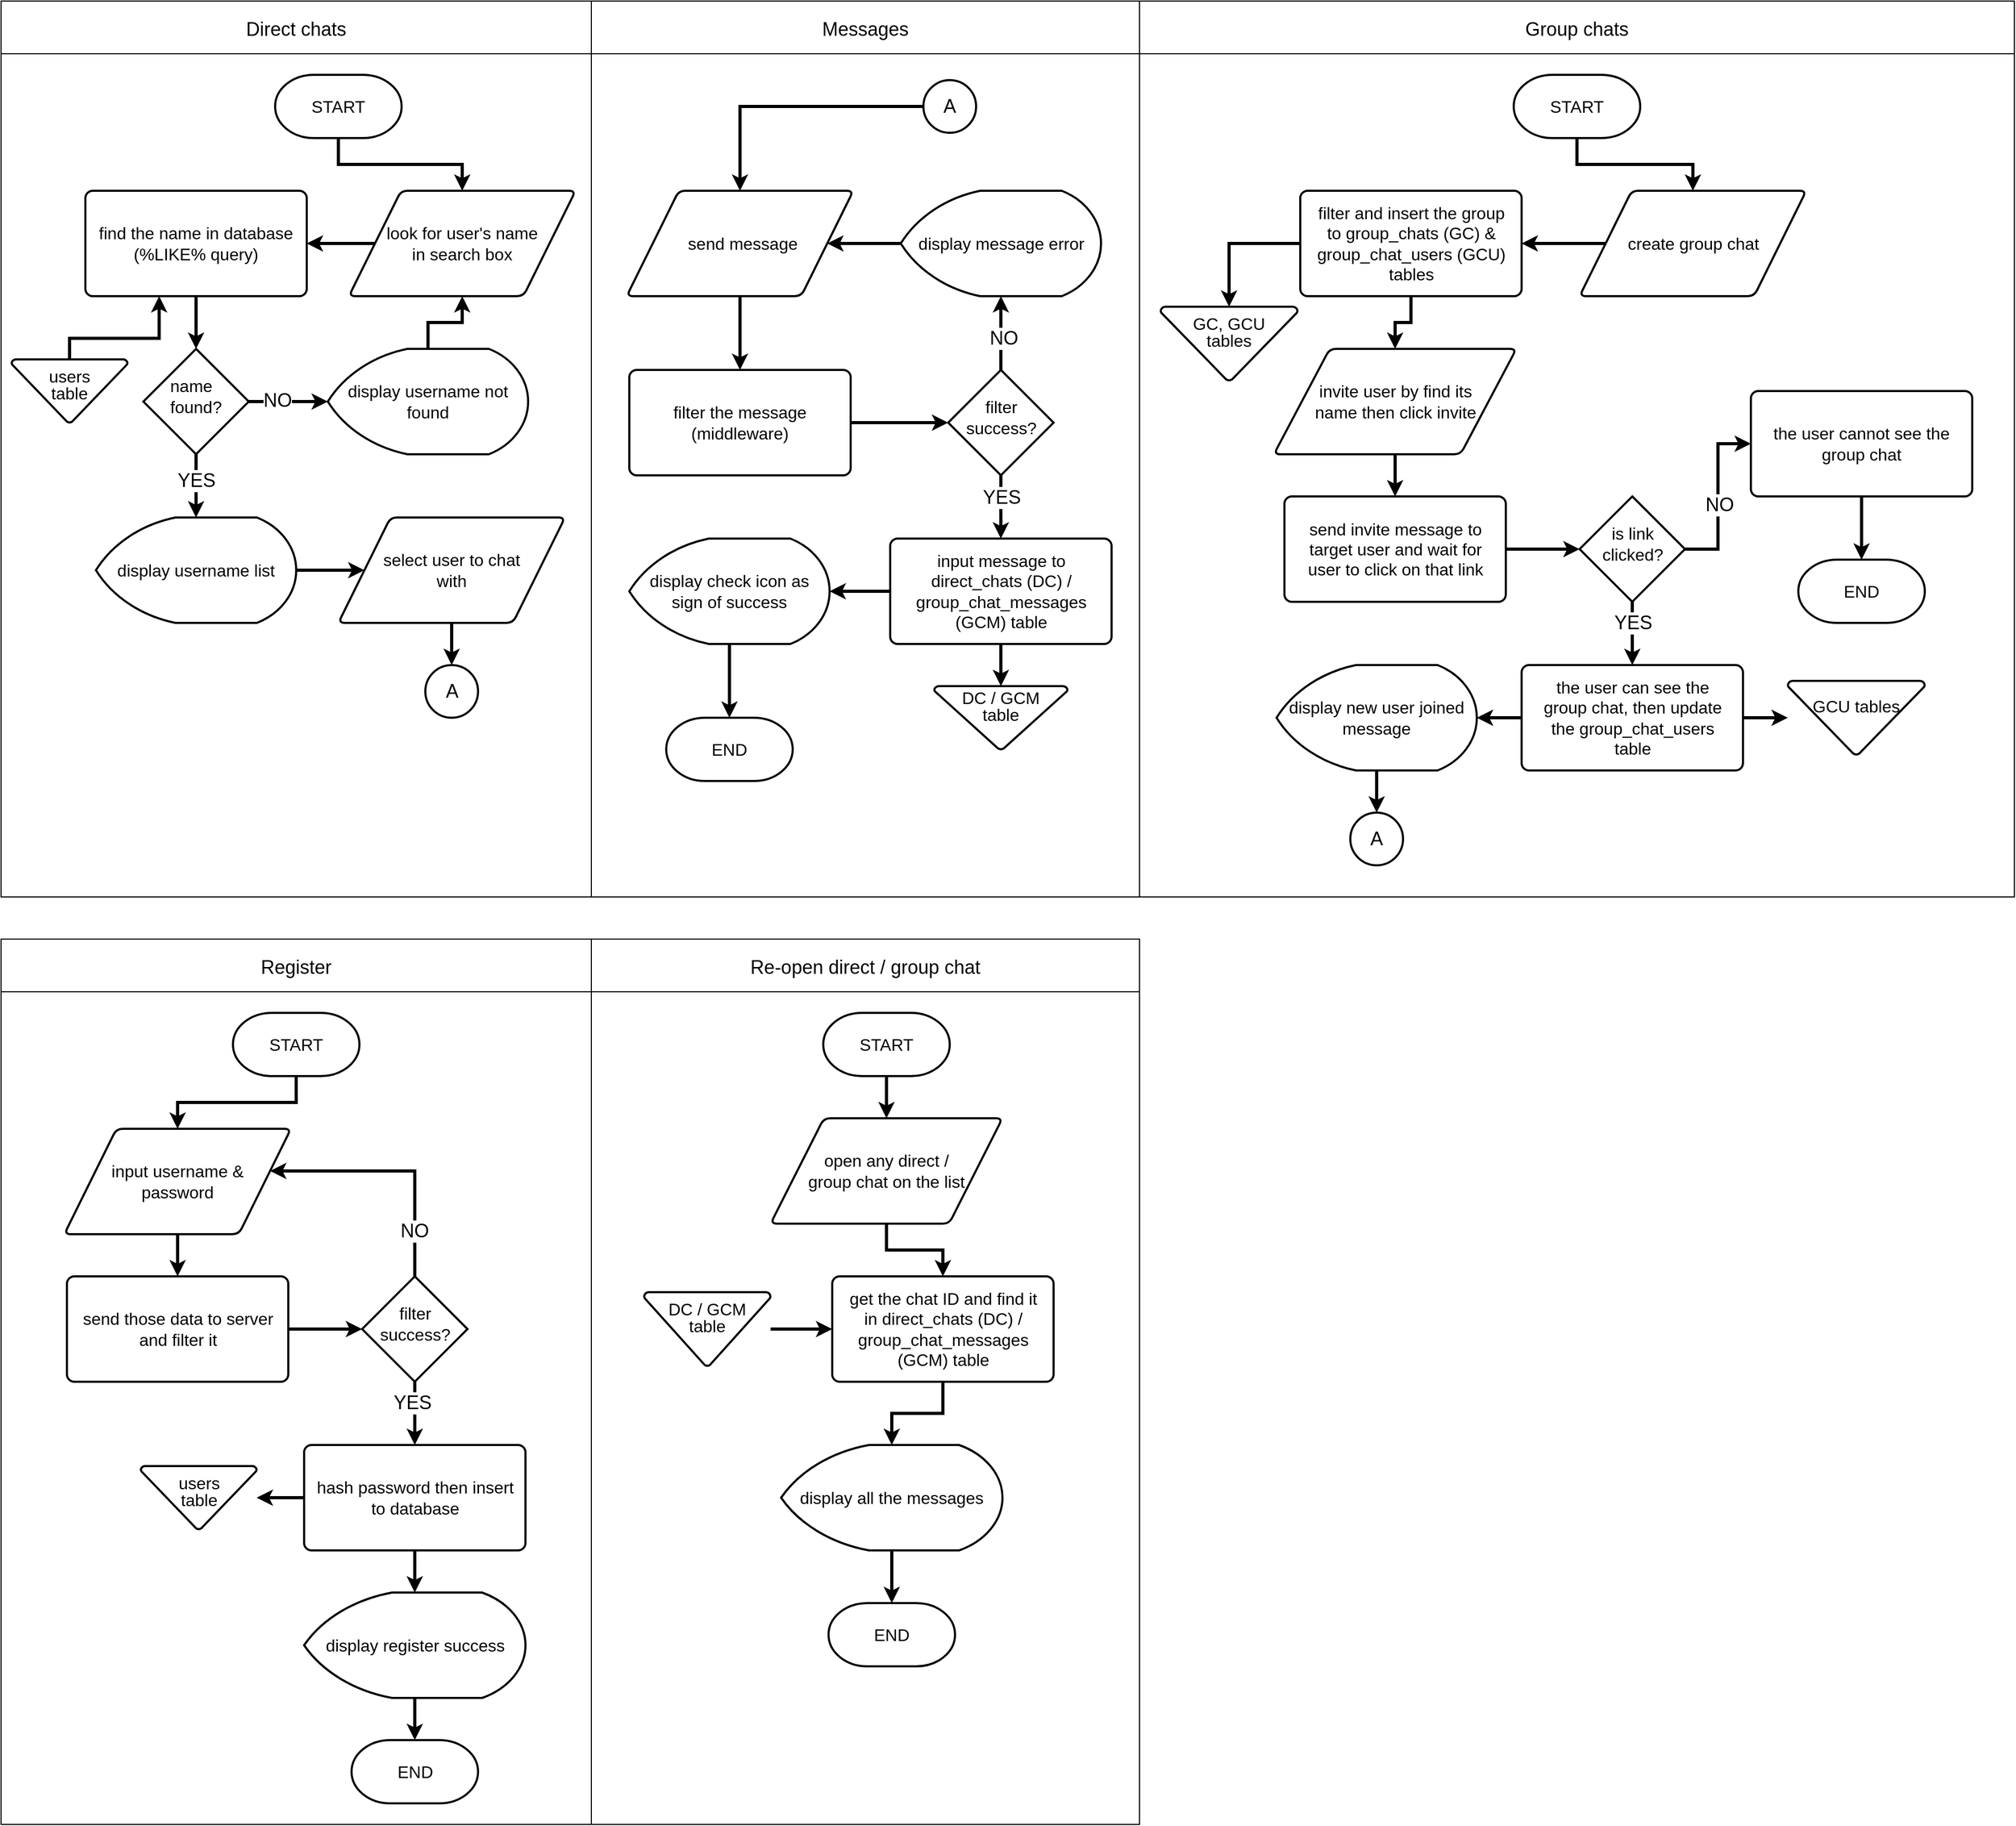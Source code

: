 <mxfile version="24.3.1" type="device">
  <diagram id="C5RBs43oDa-KdzZeNtuy" name="Page-1">
    <mxGraphModel dx="1862" dy="565" grid="1" gridSize="10" guides="1" tooltips="1" connect="1" arrows="1" fold="1" page="1" pageScale="1" pageWidth="827" pageHeight="1169" math="0" shadow="0">
      <root>
        <mxCell id="WIyWlLk6GJQsqaUBKTNV-0" />
        <mxCell id="WIyWlLk6GJQsqaUBKTNV-1" parent="WIyWlLk6GJQsqaUBKTNV-0" />
        <mxCell id="vI4MdaYWCv5y3t3SFthe-16" value="Direct chats" style="shape=table;startSize=50;container=1;collapsible=0;childLayout=tableLayout;fontSize=18;" parent="WIyWlLk6GJQsqaUBKTNV-1" vertex="1">
          <mxGeometry x="-800" y="30" width="560" height="850" as="geometry" />
        </mxCell>
        <mxCell id="vI4MdaYWCv5y3t3SFthe-17" value="" style="shape=tableRow;horizontal=0;startSize=0;swimlaneHead=0;swimlaneBody=0;strokeColor=inherit;top=0;left=0;bottom=0;right=0;collapsible=0;dropTarget=0;fillColor=none;points=[[0,0.5],[1,0.5]];portConstraint=eastwest;" parent="vI4MdaYWCv5y3t3SFthe-16" vertex="1">
          <mxGeometry y="50" width="560" height="800" as="geometry" />
        </mxCell>
        <mxCell id="vI4MdaYWCv5y3t3SFthe-18" value="" style="shape=partialRectangle;html=1;whiteSpace=wrap;connectable=0;strokeColor=inherit;overflow=hidden;fillColor=none;top=0;left=0;bottom=0;right=0;pointerEvents=1;" parent="vI4MdaYWCv5y3t3SFthe-17" vertex="1">
          <mxGeometry width="560" height="800" as="geometry">
            <mxRectangle width="560" height="800" as="alternateBounds" />
          </mxGeometry>
        </mxCell>
        <mxCell id="vI4MdaYWCv5y3t3SFthe-19" value="Group chats" style="shape=table;startSize=50;container=1;collapsible=0;childLayout=tableLayout;fontSize=18;" parent="WIyWlLk6GJQsqaUBKTNV-1" vertex="1">
          <mxGeometry x="280" y="30" width="830" height="850" as="geometry" />
        </mxCell>
        <mxCell id="vI4MdaYWCv5y3t3SFthe-20" value="" style="shape=tableRow;horizontal=0;startSize=0;swimlaneHead=0;swimlaneBody=0;strokeColor=inherit;top=0;left=0;bottom=0;right=0;collapsible=0;dropTarget=0;fillColor=none;points=[[0,0.5],[1,0.5]];portConstraint=eastwest;" parent="vI4MdaYWCv5y3t3SFthe-19" vertex="1">
          <mxGeometry y="50" width="830" height="800" as="geometry" />
        </mxCell>
        <mxCell id="vI4MdaYWCv5y3t3SFthe-21" value="" style="shape=partialRectangle;html=1;whiteSpace=wrap;connectable=0;strokeColor=inherit;overflow=hidden;fillColor=none;top=0;left=0;bottom=0;right=0;pointerEvents=1;" parent="vI4MdaYWCv5y3t3SFthe-20" vertex="1">
          <mxGeometry width="830" height="800" as="geometry">
            <mxRectangle width="830" height="800" as="alternateBounds" />
          </mxGeometry>
        </mxCell>
        <mxCell id="qlyE4x5iA-stie9pT-A9-2" value="" style="edgeStyle=orthogonalEdgeStyle;rounded=0;orthogonalLoop=1;jettySize=auto;html=1;strokeWidth=3;" parent="WIyWlLk6GJQsqaUBKTNV-1" source="vI4MdaYWCv5y3t3SFthe-22" target="qlyE4x5iA-stie9pT-A9-1" edge="1">
          <mxGeometry relative="1" as="geometry" />
        </mxCell>
        <mxCell id="vI4MdaYWCv5y3t3SFthe-22" value="&lt;font size=&quot;3&quot;&gt;START&lt;/font&gt;" style="strokeWidth=2;html=1;shape=mxgraph.flowchart.terminator;whiteSpace=wrap;" parent="WIyWlLk6GJQsqaUBKTNV-1" vertex="1">
          <mxGeometry x="-540" y="100" width="120" height="60" as="geometry" />
        </mxCell>
        <mxCell id="vI4MdaYWCv5y3t3SFthe-24" value="Register" style="shape=table;startSize=50;container=1;collapsible=0;childLayout=tableLayout;fontSize=18;" parent="WIyWlLk6GJQsqaUBKTNV-1" vertex="1">
          <mxGeometry x="-800" y="920" width="560" height="840" as="geometry" />
        </mxCell>
        <mxCell id="vI4MdaYWCv5y3t3SFthe-25" value="" style="shape=tableRow;horizontal=0;startSize=0;swimlaneHead=0;swimlaneBody=0;strokeColor=inherit;top=0;left=0;bottom=0;right=0;collapsible=0;dropTarget=0;fillColor=none;points=[[0,0.5],[1,0.5]];portConstraint=eastwest;" parent="vI4MdaYWCv5y3t3SFthe-24" vertex="1">
          <mxGeometry y="50" width="560" height="790" as="geometry" />
        </mxCell>
        <mxCell id="vI4MdaYWCv5y3t3SFthe-26" value="" style="shape=partialRectangle;html=1;whiteSpace=wrap;connectable=0;strokeColor=inherit;overflow=hidden;fillColor=none;top=0;left=0;bottom=0;right=0;pointerEvents=1;" parent="vI4MdaYWCv5y3t3SFthe-25" vertex="1">
          <mxGeometry width="560" height="790" as="geometry">
            <mxRectangle width="560" height="790" as="alternateBounds" />
          </mxGeometry>
        </mxCell>
        <mxCell id="vI4MdaYWCv5y3t3SFthe-29" value="" style="edgeStyle=orthogonalEdgeStyle;rounded=0;orthogonalLoop=1;jettySize=auto;html=1;strokeWidth=3;" parent="WIyWlLk6GJQsqaUBKTNV-1" source="vI4MdaYWCv5y3t3SFthe-27" target="vI4MdaYWCv5y3t3SFthe-28" edge="1">
          <mxGeometry relative="1" as="geometry" />
        </mxCell>
        <mxCell id="vI4MdaYWCv5y3t3SFthe-27" value="&lt;font size=&quot;3&quot;&gt;START&lt;/font&gt;" style="strokeWidth=2;html=1;shape=mxgraph.flowchart.terminator;whiteSpace=wrap;" parent="WIyWlLk6GJQsqaUBKTNV-1" vertex="1">
          <mxGeometry x="-580" y="990" width="120" height="60" as="geometry" />
        </mxCell>
        <mxCell id="vI4MdaYWCv5y3t3SFthe-31" value="" style="edgeStyle=orthogonalEdgeStyle;rounded=0;orthogonalLoop=1;jettySize=auto;html=1;strokeWidth=3;" parent="WIyWlLk6GJQsqaUBKTNV-1" source="vI4MdaYWCv5y3t3SFthe-28" target="vI4MdaYWCv5y3t3SFthe-30" edge="1">
          <mxGeometry relative="1" as="geometry" />
        </mxCell>
        <mxCell id="vI4MdaYWCv5y3t3SFthe-28" value="&lt;font size=&quot;3&quot;&gt;input username &amp;amp; password&lt;/font&gt;" style="shape=parallelogram;html=1;strokeWidth=2;perimeter=parallelogramPerimeter;whiteSpace=wrap;rounded=1;arcSize=12;size=0.23;spacingLeft=10;spacingRight=10;" parent="WIyWlLk6GJQsqaUBKTNV-1" vertex="1">
          <mxGeometry x="-740" y="1100" width="215" height="100" as="geometry" />
        </mxCell>
        <mxCell id="vI4MdaYWCv5y3t3SFthe-38" value="" style="edgeStyle=orthogonalEdgeStyle;rounded=0;orthogonalLoop=1;jettySize=auto;html=1;strokeWidth=3;" parent="WIyWlLk6GJQsqaUBKTNV-1" source="vI4MdaYWCv5y3t3SFthe-30" target="vI4MdaYWCv5y3t3SFthe-37" edge="1">
          <mxGeometry relative="1" as="geometry" />
        </mxCell>
        <mxCell id="vI4MdaYWCv5y3t3SFthe-30" value="&lt;font size=&quot;3&quot;&gt;send those data to server and filter it&lt;br&gt;&lt;/font&gt;" style="rounded=1;whiteSpace=wrap;html=1;absoluteArcSize=1;arcSize=14;strokeWidth=2;spacingLeft=10;spacingRight=10;" parent="WIyWlLk6GJQsqaUBKTNV-1" vertex="1">
          <mxGeometry x="-737.5" y="1240" width="210" height="100" as="geometry" />
        </mxCell>
        <mxCell id="vI4MdaYWCv5y3t3SFthe-32" value="&lt;p style=&quot;line-height: 120%;&quot;&gt;&lt;font style=&quot;font-size: 16px;&quot;&gt;users table&lt;br&gt;&lt;/font&gt;&lt;/p&gt;" style="strokeWidth=2;html=1;shape=mxgraph.flowchart.merge_or_storage;whiteSpace=wrap;verticalAlign=middle;horizontal=1;spacingTop=0;spacingBottom=10;spacingLeft=20;spacingRight=20;" parent="WIyWlLk6GJQsqaUBKTNV-1" vertex="1">
          <mxGeometry x="-667.5" y="1420" width="110" height="60" as="geometry" />
        </mxCell>
        <mxCell id="vI4MdaYWCv5y3t3SFthe-48" value="" style="edgeStyle=orthogonalEdgeStyle;rounded=0;orthogonalLoop=1;jettySize=auto;html=1;strokeWidth=3;" parent="WIyWlLk6GJQsqaUBKTNV-1" source="vI4MdaYWCv5y3t3SFthe-35" target="vI4MdaYWCv5y3t3SFthe-47" edge="1">
          <mxGeometry relative="1" as="geometry" />
        </mxCell>
        <mxCell id="vI4MdaYWCv5y3t3SFthe-35" value="&lt;font size=&quot;3&quot;&gt;display register success&lt;/font&gt;" style="strokeWidth=2;html=1;shape=mxgraph.flowchart.display;whiteSpace=wrap;" parent="WIyWlLk6GJQsqaUBKTNV-1" vertex="1">
          <mxGeometry x="-512.5" y="1540" width="210" height="100" as="geometry" />
        </mxCell>
        <mxCell id="vI4MdaYWCv5y3t3SFthe-41" value="" style="edgeStyle=orthogonalEdgeStyle;rounded=0;orthogonalLoop=1;jettySize=auto;html=1;strokeWidth=3;" parent="WIyWlLk6GJQsqaUBKTNV-1" source="vI4MdaYWCv5y3t3SFthe-37" target="vI4MdaYWCv5y3t3SFthe-28" edge="1">
          <mxGeometry relative="1" as="geometry">
            <Array as="points">
              <mxPoint x="-408" y="1140" />
            </Array>
          </mxGeometry>
        </mxCell>
        <mxCell id="vI4MdaYWCv5y3t3SFthe-42" value="&lt;font style=&quot;font-size: 18px;&quot;&gt;NO&lt;/font&gt;" style="edgeLabel;html=1;align=center;verticalAlign=middle;resizable=0;points=[];" parent="vI4MdaYWCv5y3t3SFthe-41" vertex="1" connectable="0">
          <mxGeometry x="-0.633" y="1" relative="1" as="geometry">
            <mxPoint as="offset" />
          </mxGeometry>
        </mxCell>
        <mxCell id="vI4MdaYWCv5y3t3SFthe-44" value="" style="edgeStyle=orthogonalEdgeStyle;rounded=0;orthogonalLoop=1;jettySize=auto;html=1;strokeWidth=3;" parent="WIyWlLk6GJQsqaUBKTNV-1" source="vI4MdaYWCv5y3t3SFthe-37" target="vI4MdaYWCv5y3t3SFthe-43" edge="1">
          <mxGeometry relative="1" as="geometry" />
        </mxCell>
        <mxCell id="vI4MdaYWCv5y3t3SFthe-49" value="&lt;font style=&quot;font-size: 18px;&quot;&gt;YES&lt;/font&gt;" style="edgeLabel;html=1;align=center;verticalAlign=middle;resizable=0;points=[];" parent="vI4MdaYWCv5y3t3SFthe-44" vertex="1" connectable="0">
          <mxGeometry x="-0.329" y="-3" relative="1" as="geometry">
            <mxPoint as="offset" />
          </mxGeometry>
        </mxCell>
        <mxCell id="vI4MdaYWCv5y3t3SFthe-37" value="&lt;font size=&quot;3&quot;&gt;filter success?&lt;/font&gt;" style="strokeWidth=2;html=1;shape=mxgraph.flowchart.decision;whiteSpace=wrap;verticalAlign=middle;spacingBottom=10;" parent="WIyWlLk6GJQsqaUBKTNV-1" vertex="1">
          <mxGeometry x="-457.5" y="1240" width="100" height="100" as="geometry" />
        </mxCell>
        <mxCell id="vI4MdaYWCv5y3t3SFthe-45" value="" style="edgeStyle=orthogonalEdgeStyle;rounded=0;orthogonalLoop=1;jettySize=auto;html=1;strokeWidth=3;" parent="WIyWlLk6GJQsqaUBKTNV-1" source="vI4MdaYWCv5y3t3SFthe-43" target="vI4MdaYWCv5y3t3SFthe-35" edge="1">
          <mxGeometry relative="1" as="geometry" />
        </mxCell>
        <mxCell id="qlyE4x5iA-stie9pT-A9-40" value="" style="edgeStyle=orthogonalEdgeStyle;rounded=0;orthogonalLoop=1;jettySize=auto;html=1;strokeWidth=3;" parent="WIyWlLk6GJQsqaUBKTNV-1" source="vI4MdaYWCv5y3t3SFthe-43" target="vI4MdaYWCv5y3t3SFthe-32" edge="1">
          <mxGeometry relative="1" as="geometry" />
        </mxCell>
        <mxCell id="vI4MdaYWCv5y3t3SFthe-43" value="&lt;font size=&quot;3&quot;&gt;hash password then insert to database&lt;br&gt;&lt;/font&gt;" style="rounded=1;whiteSpace=wrap;html=1;absoluteArcSize=1;arcSize=14;strokeWidth=2;spacingLeft=10;spacingRight=10;" parent="WIyWlLk6GJQsqaUBKTNV-1" vertex="1">
          <mxGeometry x="-512.5" y="1400" width="210" height="100" as="geometry" />
        </mxCell>
        <mxCell id="vI4MdaYWCv5y3t3SFthe-47" value="&lt;font size=&quot;3&quot;&gt;END&lt;/font&gt;" style="strokeWidth=2;html=1;shape=mxgraph.flowchart.terminator;whiteSpace=wrap;" parent="WIyWlLk6GJQsqaUBKTNV-1" vertex="1">
          <mxGeometry x="-467.5" y="1680" width="120" height="60" as="geometry" />
        </mxCell>
        <mxCell id="qlyE4x5iA-stie9pT-A9-5" value="" style="edgeStyle=orthogonalEdgeStyle;rounded=0;orthogonalLoop=1;jettySize=auto;html=1;strokeWidth=3;" parent="WIyWlLk6GJQsqaUBKTNV-1" source="qlyE4x5iA-stie9pT-A9-1" target="qlyE4x5iA-stie9pT-A9-4" edge="1">
          <mxGeometry relative="1" as="geometry" />
        </mxCell>
        <mxCell id="qlyE4x5iA-stie9pT-A9-1" value="&lt;font size=&quot;3&quot;&gt;look for user&#39;s name in search box&lt;/font&gt;" style="shape=parallelogram;html=1;strokeWidth=2;perimeter=parallelogramPerimeter;whiteSpace=wrap;rounded=1;arcSize=12;size=0.23;spacingLeft=30;spacingRight=30;" parent="WIyWlLk6GJQsqaUBKTNV-1" vertex="1">
          <mxGeometry x="-470" y="210" width="215" height="100" as="geometry" />
        </mxCell>
        <mxCell id="qlyE4x5iA-stie9pT-A9-10" value="" style="edgeStyle=orthogonalEdgeStyle;rounded=0;orthogonalLoop=1;jettySize=auto;html=1;strokeWidth=3;" parent="WIyWlLk6GJQsqaUBKTNV-1" source="qlyE4x5iA-stie9pT-A9-4" target="qlyE4x5iA-stie9pT-A9-9" edge="1">
          <mxGeometry relative="1" as="geometry" />
        </mxCell>
        <mxCell id="qlyE4x5iA-stie9pT-A9-4" value="&lt;font size=&quot;3&quot;&gt;find the name in database (%LIKE% query)&lt;br&gt;&lt;/font&gt;" style="rounded=1;whiteSpace=wrap;html=1;absoluteArcSize=1;arcSize=14;strokeWidth=2;spacingLeft=10;spacingRight=10;" parent="WIyWlLk6GJQsqaUBKTNV-1" vertex="1">
          <mxGeometry x="-720" y="210" width="210" height="100" as="geometry" />
        </mxCell>
        <mxCell id="qlyE4x5iA-stie9pT-A9-8" value="" style="edgeStyle=orthogonalEdgeStyle;rounded=0;orthogonalLoop=1;jettySize=auto;html=1;strokeWidth=3;" parent="WIyWlLk6GJQsqaUBKTNV-1" source="qlyE4x5iA-stie9pT-A9-6" target="qlyE4x5iA-stie9pT-A9-4" edge="1">
          <mxGeometry relative="1" as="geometry">
            <Array as="points">
              <mxPoint x="-735" y="350" />
              <mxPoint x="-650" y="350" />
            </Array>
          </mxGeometry>
        </mxCell>
        <mxCell id="qlyE4x5iA-stie9pT-A9-6" value="&lt;p style=&quot;line-height: 120%;&quot;&gt;&lt;font style=&quot;font-size: 16px;&quot;&gt;users table&lt;br&gt;&lt;/font&gt;&lt;/p&gt;" style="strokeWidth=2;html=1;shape=mxgraph.flowchart.merge_or_storage;whiteSpace=wrap;verticalAlign=middle;horizontal=1;spacingTop=0;spacingBottom=10;spacingLeft=20;spacingRight=20;" parent="WIyWlLk6GJQsqaUBKTNV-1" vertex="1">
          <mxGeometry x="-790" y="370" width="110" height="60" as="geometry" />
        </mxCell>
        <mxCell id="qlyE4x5iA-stie9pT-A9-12" value="" style="edgeStyle=orthogonalEdgeStyle;rounded=0;orthogonalLoop=1;jettySize=auto;html=1;strokeWidth=3;" parent="WIyWlLk6GJQsqaUBKTNV-1" source="qlyE4x5iA-stie9pT-A9-9" target="qlyE4x5iA-stie9pT-A9-11" edge="1">
          <mxGeometry relative="1" as="geometry" />
        </mxCell>
        <mxCell id="qlyE4x5iA-stie9pT-A9-16" value="&lt;font style=&quot;font-size: 18px;&quot;&gt;NO&lt;/font&gt;" style="edgeLabel;html=1;align=center;verticalAlign=middle;resizable=0;points=[];" parent="qlyE4x5iA-stie9pT-A9-12" vertex="1" connectable="0">
          <mxGeometry x="-0.261" y="1" relative="1" as="geometry">
            <mxPoint x="-1" as="offset" />
          </mxGeometry>
        </mxCell>
        <mxCell id="qlyE4x5iA-stie9pT-A9-15" value="" style="edgeStyle=orthogonalEdgeStyle;rounded=0;orthogonalLoop=1;jettySize=auto;html=1;strokeWidth=3;" parent="WIyWlLk6GJQsqaUBKTNV-1" source="qlyE4x5iA-stie9pT-A9-9" target="qlyE4x5iA-stie9pT-A9-14" edge="1">
          <mxGeometry relative="1" as="geometry" />
        </mxCell>
        <mxCell id="qlyE4x5iA-stie9pT-A9-17" value="&lt;font style=&quot;font-size: 18px;&quot;&gt;YES&lt;/font&gt;" style="edgeLabel;html=1;align=center;verticalAlign=middle;resizable=0;points=[];" parent="qlyE4x5iA-stie9pT-A9-15" vertex="1" connectable="0">
          <mxGeometry x="-0.165" relative="1" as="geometry">
            <mxPoint as="offset" />
          </mxGeometry>
        </mxCell>
        <mxCell id="qlyE4x5iA-stie9pT-A9-9" value="&lt;font size=&quot;3&quot;&gt;name&amp;nbsp;&amp;nbsp; found?&lt;br&gt;&lt;/font&gt;" style="strokeWidth=2;html=1;shape=mxgraph.flowchart.decision;whiteSpace=wrap;verticalAlign=middle;spacingBottom=10;" parent="WIyWlLk6GJQsqaUBKTNV-1" vertex="1">
          <mxGeometry x="-665" y="360" width="100" height="100" as="geometry" />
        </mxCell>
        <mxCell id="qlyE4x5iA-stie9pT-A9-13" value="" style="edgeStyle=orthogonalEdgeStyle;rounded=0;orthogonalLoop=1;jettySize=auto;html=1;strokeWidth=3;" parent="WIyWlLk6GJQsqaUBKTNV-1" source="qlyE4x5iA-stie9pT-A9-11" target="qlyE4x5iA-stie9pT-A9-1" edge="1">
          <mxGeometry relative="1" as="geometry" />
        </mxCell>
        <mxCell id="qlyE4x5iA-stie9pT-A9-11" value="&lt;font size=&quot;3&quot;&gt;display username not found&lt;br&gt;&lt;/font&gt;" style="strokeWidth=2;html=1;shape=mxgraph.flowchart.display;whiteSpace=wrap;" parent="WIyWlLk6GJQsqaUBKTNV-1" vertex="1">
          <mxGeometry x="-490" y="360" width="190" height="100" as="geometry" />
        </mxCell>
        <mxCell id="qlyE4x5iA-stie9pT-A9-127" value="" style="edgeStyle=orthogonalEdgeStyle;rounded=0;orthogonalLoop=1;jettySize=auto;html=1;strokeWidth=3;" parent="WIyWlLk6GJQsqaUBKTNV-1" source="qlyE4x5iA-stie9pT-A9-14" target="qlyE4x5iA-stie9pT-A9-126" edge="1">
          <mxGeometry relative="1" as="geometry" />
        </mxCell>
        <mxCell id="qlyE4x5iA-stie9pT-A9-14" value="&lt;font size=&quot;3&quot;&gt;display username list&lt;br&gt;&lt;/font&gt;" style="strokeWidth=2;html=1;shape=mxgraph.flowchart.display;whiteSpace=wrap;" parent="WIyWlLk6GJQsqaUBKTNV-1" vertex="1">
          <mxGeometry x="-710" y="520" width="190" height="100" as="geometry" />
        </mxCell>
        <mxCell id="qlyE4x5iA-stie9pT-A9-43" value="" style="edgeStyle=orthogonalEdgeStyle;rounded=0;orthogonalLoop=1;jettySize=auto;html=1;strokeWidth=3;" parent="WIyWlLk6GJQsqaUBKTNV-1" source="qlyE4x5iA-stie9pT-A9-39" target="qlyE4x5iA-stie9pT-A9-42" edge="1">
          <mxGeometry relative="1" as="geometry" />
        </mxCell>
        <mxCell id="qlyE4x5iA-stie9pT-A9-39" value="&lt;font size=&quot;3&quot;&gt;START&lt;/font&gt;" style="strokeWidth=2;html=1;shape=mxgraph.flowchart.terminator;whiteSpace=wrap;" parent="WIyWlLk6GJQsqaUBKTNV-1" vertex="1">
          <mxGeometry x="635" y="100" width="120" height="60" as="geometry" />
        </mxCell>
        <mxCell id="qlyE4x5iA-stie9pT-A9-45" value="" style="edgeStyle=orthogonalEdgeStyle;rounded=0;orthogonalLoop=1;jettySize=auto;html=1;strokeWidth=3;" parent="WIyWlLk6GJQsqaUBKTNV-1" source="qlyE4x5iA-stie9pT-A9-42" target="qlyE4x5iA-stie9pT-A9-44" edge="1">
          <mxGeometry relative="1" as="geometry" />
        </mxCell>
        <mxCell id="qlyE4x5iA-stie9pT-A9-42" value="&lt;font size=&quot;3&quot;&gt;create group chat&lt;br&gt;&lt;/font&gt;" style="shape=parallelogram;html=1;strokeWidth=2;perimeter=parallelogramPerimeter;whiteSpace=wrap;rounded=1;arcSize=12;size=0.23;spacingLeft=30;spacingRight=30;" parent="WIyWlLk6GJQsqaUBKTNV-1" vertex="1">
          <mxGeometry x="697.5" y="210" width="215" height="100" as="geometry" />
        </mxCell>
        <mxCell id="qlyE4x5iA-stie9pT-A9-47" value="" style="edgeStyle=orthogonalEdgeStyle;rounded=0;orthogonalLoop=1;jettySize=auto;html=1;strokeWidth=3;" parent="WIyWlLk6GJQsqaUBKTNV-1" source="qlyE4x5iA-stie9pT-A9-44" target="qlyE4x5iA-stie9pT-A9-46" edge="1">
          <mxGeometry relative="1" as="geometry" />
        </mxCell>
        <mxCell id="qlyE4x5iA-stie9pT-A9-83" value="" style="edgeStyle=orthogonalEdgeStyle;rounded=0;orthogonalLoop=1;jettySize=auto;html=1;strokeWidth=3;" parent="WIyWlLk6GJQsqaUBKTNV-1" source="qlyE4x5iA-stie9pT-A9-44" target="qlyE4x5iA-stie9pT-A9-82" edge="1">
          <mxGeometry relative="1" as="geometry" />
        </mxCell>
        <mxCell id="qlyE4x5iA-stie9pT-A9-44" value="&lt;font size=&quot;3&quot;&gt;filter and insert the group to group_chats (GC) &amp;amp; group_chat_users (GCU) tables&lt;br&gt;&lt;/font&gt;" style="rounded=1;whiteSpace=wrap;html=1;absoluteArcSize=1;arcSize=14;strokeWidth=2;spacingLeft=10;spacingRight=10;" parent="WIyWlLk6GJQsqaUBKTNV-1" vertex="1">
          <mxGeometry x="432.5" y="210" width="210" height="100" as="geometry" />
        </mxCell>
        <mxCell id="qlyE4x5iA-stie9pT-A9-50" value="" style="edgeStyle=orthogonalEdgeStyle;rounded=0;orthogonalLoop=1;jettySize=auto;html=1;strokeWidth=3;" parent="WIyWlLk6GJQsqaUBKTNV-1" source="qlyE4x5iA-stie9pT-A9-46" target="qlyE4x5iA-stie9pT-A9-48" edge="1">
          <mxGeometry relative="1" as="geometry" />
        </mxCell>
        <mxCell id="qlyE4x5iA-stie9pT-A9-46" value="&lt;font size=&quot;3&quot;&gt;invite user by find its name then click invite&lt;br&gt;&lt;/font&gt;" style="shape=parallelogram;html=1;strokeWidth=2;perimeter=parallelogramPerimeter;whiteSpace=wrap;rounded=1;arcSize=12;size=0.23;spacingLeft=30;spacingRight=30;" parent="WIyWlLk6GJQsqaUBKTNV-1" vertex="1">
          <mxGeometry x="407.5" y="360" width="230" height="100" as="geometry" />
        </mxCell>
        <mxCell id="qlyE4x5iA-stie9pT-A9-52" value="" style="edgeStyle=orthogonalEdgeStyle;rounded=0;orthogonalLoop=1;jettySize=auto;html=1;strokeWidth=3;" parent="WIyWlLk6GJQsqaUBKTNV-1" source="qlyE4x5iA-stie9pT-A9-48" target="qlyE4x5iA-stie9pT-A9-51" edge="1">
          <mxGeometry relative="1" as="geometry" />
        </mxCell>
        <mxCell id="qlyE4x5iA-stie9pT-A9-48" value="&lt;div&gt;&lt;font size=&quot;3&quot;&gt;send invite message to target user and wait for user to click on that link&lt;/font&gt;&lt;/div&gt;" style="rounded=1;whiteSpace=wrap;html=1;absoluteArcSize=1;arcSize=14;strokeWidth=2;spacingLeft=10;spacingRight=10;" parent="WIyWlLk6GJQsqaUBKTNV-1" vertex="1">
          <mxGeometry x="417.5" y="500" width="210" height="100" as="geometry" />
        </mxCell>
        <mxCell id="qlyE4x5iA-stie9pT-A9-80" value="" style="edgeStyle=orthogonalEdgeStyle;rounded=0;orthogonalLoop=1;jettySize=auto;html=1;strokeWidth=3;" parent="WIyWlLk6GJQsqaUBKTNV-1" source="qlyE4x5iA-stie9pT-A9-51" target="qlyE4x5iA-stie9pT-A9-79" edge="1">
          <mxGeometry relative="1" as="geometry" />
        </mxCell>
        <mxCell id="qlyE4x5iA-stie9pT-A9-81" value="&lt;font style=&quot;font-size: 18px;&quot;&gt;YES&lt;/font&gt;" style="edgeLabel;html=1;align=center;verticalAlign=middle;resizable=0;points=[];" parent="qlyE4x5iA-stie9pT-A9-80" vertex="1" connectable="0">
          <mxGeometry x="-0.329" relative="1" as="geometry">
            <mxPoint as="offset" />
          </mxGeometry>
        </mxCell>
        <mxCell id="qlyE4x5iA-stie9pT-A9-94" value="" style="edgeStyle=orthogonalEdgeStyle;rounded=0;orthogonalLoop=1;jettySize=auto;html=1;strokeWidth=3;" parent="WIyWlLk6GJQsqaUBKTNV-1" source="qlyE4x5iA-stie9pT-A9-51" target="qlyE4x5iA-stie9pT-A9-92" edge="1">
          <mxGeometry relative="1" as="geometry" />
        </mxCell>
        <mxCell id="9Kh59eUZxxJnhnXivkwY-0" value="&lt;font style=&quot;font-size: 18px;&quot;&gt;NO&lt;/font&gt;" style="edgeLabel;html=1;align=center;verticalAlign=middle;resizable=0;points=[];" vertex="1" connectable="0" parent="qlyE4x5iA-stie9pT-A9-94">
          <mxGeometry x="-0.098" y="-1" relative="1" as="geometry">
            <mxPoint as="offset" />
          </mxGeometry>
        </mxCell>
        <mxCell id="qlyE4x5iA-stie9pT-A9-51" value="&lt;font size=&quot;3&quot;&gt;is link clicked?&lt;br&gt;&lt;/font&gt;" style="strokeWidth=2;html=1;shape=mxgraph.flowchart.decision;whiteSpace=wrap;verticalAlign=middle;spacingBottom=10;" parent="WIyWlLk6GJQsqaUBKTNV-1" vertex="1">
          <mxGeometry x="697.5" y="500" width="100" height="100" as="geometry" />
        </mxCell>
        <mxCell id="qlyE4x5iA-stie9pT-A9-85" value="" style="edgeStyle=orthogonalEdgeStyle;rounded=0;orthogonalLoop=1;jettySize=auto;html=1;strokeWidth=3;" parent="WIyWlLk6GJQsqaUBKTNV-1" source="qlyE4x5iA-stie9pT-A9-79" target="qlyE4x5iA-stie9pT-A9-84" edge="1">
          <mxGeometry relative="1" as="geometry" />
        </mxCell>
        <mxCell id="qlyE4x5iA-stie9pT-A9-87" value="" style="edgeStyle=orthogonalEdgeStyle;rounded=0;orthogonalLoop=1;jettySize=auto;html=1;strokeWidth=3;" parent="WIyWlLk6GJQsqaUBKTNV-1" source="qlyE4x5iA-stie9pT-A9-79" target="qlyE4x5iA-stie9pT-A9-86" edge="1">
          <mxGeometry relative="1" as="geometry" />
        </mxCell>
        <mxCell id="qlyE4x5iA-stie9pT-A9-79" value="&lt;font size=&quot;3&quot;&gt;the user can see the group chat, then update the group_chat_users table&lt;br&gt;&lt;/font&gt;" style="rounded=1;whiteSpace=wrap;html=1;absoluteArcSize=1;arcSize=14;strokeWidth=2;spacingLeft=10;spacingRight=10;" parent="WIyWlLk6GJQsqaUBKTNV-1" vertex="1">
          <mxGeometry x="642.5" y="660" width="210" height="100" as="geometry" />
        </mxCell>
        <mxCell id="qlyE4x5iA-stie9pT-A9-82" value="&lt;p style=&quot;line-height: 120%;&quot;&gt;&lt;font style=&quot;font-size: 16px;&quot;&gt;GC, GCU tables&lt;br&gt;&lt;/font&gt;&lt;/p&gt;" style="strokeWidth=2;html=1;shape=mxgraph.flowchart.merge_or_storage;whiteSpace=wrap;verticalAlign=middle;horizontal=1;spacingTop=0;spacingBottom=20;spacingLeft=20;spacingRight=20;" parent="WIyWlLk6GJQsqaUBKTNV-1" vertex="1">
          <mxGeometry x="300" y="320" width="130" height="70" as="geometry" />
        </mxCell>
        <mxCell id="qlyE4x5iA-stie9pT-A9-84" value="&lt;p style=&quot;line-height: 120%;&quot;&gt;&lt;font style=&quot;font-size: 16px;&quot;&gt;GCU tables&lt;/font&gt;&lt;/p&gt;" style="strokeWidth=2;html=1;shape=mxgraph.flowchart.merge_or_storage;whiteSpace=wrap;verticalAlign=middle;horizontal=1;spacingTop=0;spacingBottom=20;spacingLeft=20;spacingRight=20;" parent="WIyWlLk6GJQsqaUBKTNV-1" vertex="1">
          <mxGeometry x="895" y="675" width="130" height="70" as="geometry" />
        </mxCell>
        <mxCell id="qlyE4x5iA-stie9pT-A9-120" value="" style="edgeStyle=orthogonalEdgeStyle;rounded=0;orthogonalLoop=1;jettySize=auto;html=1;strokeWidth=3;" parent="WIyWlLk6GJQsqaUBKTNV-1" source="qlyE4x5iA-stie9pT-A9-86" target="qlyE4x5iA-stie9pT-A9-118" edge="1">
          <mxGeometry relative="1" as="geometry" />
        </mxCell>
        <mxCell id="qlyE4x5iA-stie9pT-A9-86" value="&lt;font size=&quot;3&quot;&gt;display new user joined message&lt;br&gt;&lt;/font&gt;" style="strokeWidth=2;html=1;shape=mxgraph.flowchart.display;whiteSpace=wrap;spacingLeft=10;spacingRight=10;" parent="WIyWlLk6GJQsqaUBKTNV-1" vertex="1">
          <mxGeometry x="410" y="660" width="190" height="100" as="geometry" />
        </mxCell>
        <mxCell id="qlyE4x5iA-stie9pT-A9-89" value="Re-open direct / group chat" style="shape=table;startSize=50;container=1;collapsible=0;childLayout=tableLayout;fontSize=18;" parent="WIyWlLk6GJQsqaUBKTNV-1" vertex="1">
          <mxGeometry x="-240" y="920" width="520" height="840" as="geometry" />
        </mxCell>
        <mxCell id="qlyE4x5iA-stie9pT-A9-90" value="" style="shape=tableRow;horizontal=0;startSize=0;swimlaneHead=0;swimlaneBody=0;strokeColor=inherit;top=0;left=0;bottom=0;right=0;collapsible=0;dropTarget=0;fillColor=none;points=[[0,0.5],[1,0.5]];portConstraint=eastwest;" parent="qlyE4x5iA-stie9pT-A9-89" vertex="1">
          <mxGeometry y="50" width="520" height="790" as="geometry" />
        </mxCell>
        <mxCell id="qlyE4x5iA-stie9pT-A9-91" value="" style="shape=partialRectangle;html=1;whiteSpace=wrap;connectable=0;strokeColor=inherit;overflow=hidden;fillColor=none;top=0;left=0;bottom=0;right=0;pointerEvents=1;" parent="qlyE4x5iA-stie9pT-A9-90" vertex="1">
          <mxGeometry width="520" height="790" as="geometry">
            <mxRectangle width="520" height="790" as="alternateBounds" />
          </mxGeometry>
        </mxCell>
        <mxCell id="qlyE4x5iA-stie9pT-A9-96" value="" style="edgeStyle=orthogonalEdgeStyle;rounded=0;orthogonalLoop=1;jettySize=auto;html=1;strokeWidth=3;" parent="WIyWlLk6GJQsqaUBKTNV-1" source="qlyE4x5iA-stie9pT-A9-92" target="qlyE4x5iA-stie9pT-A9-95" edge="1">
          <mxGeometry relative="1" as="geometry" />
        </mxCell>
        <mxCell id="qlyE4x5iA-stie9pT-A9-92" value="&lt;font size=&quot;3&quot;&gt;the user cannot see the group chat&lt;br&gt;&lt;/font&gt;" style="rounded=1;whiteSpace=wrap;html=1;absoluteArcSize=1;arcSize=14;strokeWidth=2;spacingLeft=10;spacingRight=10;" parent="WIyWlLk6GJQsqaUBKTNV-1" vertex="1">
          <mxGeometry x="860" y="400" width="210" height="100" as="geometry" />
        </mxCell>
        <mxCell id="qlyE4x5iA-stie9pT-A9-95" value="&lt;font size=&quot;3&quot;&gt;END&lt;/font&gt;" style="strokeWidth=2;html=1;shape=mxgraph.flowchart.terminator;whiteSpace=wrap;" parent="WIyWlLk6GJQsqaUBKTNV-1" vertex="1">
          <mxGeometry x="905" y="560" width="120" height="60" as="geometry" />
        </mxCell>
        <mxCell id="qlyE4x5iA-stie9pT-A9-97" value="Messages" style="shape=table;startSize=50;container=1;collapsible=0;childLayout=tableLayout;fontSize=18;" parent="WIyWlLk6GJQsqaUBKTNV-1" vertex="1">
          <mxGeometry x="-240" y="30" width="520" height="850" as="geometry" />
        </mxCell>
        <mxCell id="qlyE4x5iA-stie9pT-A9-98" value="" style="shape=tableRow;horizontal=0;startSize=0;swimlaneHead=0;swimlaneBody=0;strokeColor=inherit;top=0;left=0;bottom=0;right=0;collapsible=0;dropTarget=0;fillColor=none;points=[[0,0.5],[1,0.5]];portConstraint=eastwest;" parent="qlyE4x5iA-stie9pT-A9-97" vertex="1">
          <mxGeometry y="50" width="520" height="800" as="geometry" />
        </mxCell>
        <mxCell id="qlyE4x5iA-stie9pT-A9-99" value="" style="shape=partialRectangle;html=1;whiteSpace=wrap;connectable=0;strokeColor=inherit;overflow=hidden;fillColor=none;top=0;left=0;bottom=0;right=0;pointerEvents=1;" parent="qlyE4x5iA-stie9pT-A9-98" vertex="1">
          <mxGeometry width="520" height="800" as="geometry">
            <mxRectangle width="520" height="800" as="alternateBounds" />
          </mxGeometry>
        </mxCell>
        <mxCell id="qlyE4x5iA-stie9pT-A9-100" value="" style="edgeStyle=orthogonalEdgeStyle;rounded=0;orthogonalLoop=1;jettySize=auto;html=1;strokeWidth=3;" parent="WIyWlLk6GJQsqaUBKTNV-1" source="qlyE4x5iA-stie9pT-A9-101" target="qlyE4x5iA-stie9pT-A9-103" edge="1">
          <mxGeometry relative="1" as="geometry" />
        </mxCell>
        <mxCell id="qlyE4x5iA-stie9pT-A9-101" value="&lt;font size=&quot;3&quot;&gt;&amp;nbsp;send message&lt;br&gt;&lt;/font&gt;" style="shape=parallelogram;html=1;strokeWidth=2;perimeter=parallelogramPerimeter;whiteSpace=wrap;rounded=1;arcSize=12;size=0.23;spacingLeft=30;spacingRight=30;" parent="WIyWlLk6GJQsqaUBKTNV-1" vertex="1">
          <mxGeometry x="-206.5" y="210" width="215" height="100" as="geometry" />
        </mxCell>
        <mxCell id="qlyE4x5iA-stie9pT-A9-102" value="" style="edgeStyle=orthogonalEdgeStyle;rounded=0;orthogonalLoop=1;jettySize=auto;html=1;strokeWidth=3;" parent="WIyWlLk6GJQsqaUBKTNV-1" source="qlyE4x5iA-stie9pT-A9-103" target="qlyE4x5iA-stie9pT-A9-111" edge="1">
          <mxGeometry relative="1" as="geometry" />
        </mxCell>
        <mxCell id="qlyE4x5iA-stie9pT-A9-103" value="&lt;font size=&quot;3&quot;&gt;filter the message (middleware)&lt;br&gt;&lt;/font&gt;" style="rounded=1;whiteSpace=wrap;html=1;absoluteArcSize=1;arcSize=14;strokeWidth=2;spacingLeft=10;spacingRight=10;" parent="WIyWlLk6GJQsqaUBKTNV-1" vertex="1">
          <mxGeometry x="-204" y="380" width="210" height="100" as="geometry" />
        </mxCell>
        <mxCell id="qlyE4x5iA-stie9pT-A9-104" value="" style="edgeStyle=orthogonalEdgeStyle;rounded=0;orthogonalLoop=1;jettySize=auto;html=1;strokeWidth=3;" parent="WIyWlLk6GJQsqaUBKTNV-1" source="qlyE4x5iA-stie9pT-A9-106" target="qlyE4x5iA-stie9pT-A9-115" edge="1">
          <mxGeometry relative="1" as="geometry" />
        </mxCell>
        <mxCell id="qlyE4x5iA-stie9pT-A9-105" value="" style="edgeStyle=orthogonalEdgeStyle;rounded=0;orthogonalLoop=1;jettySize=auto;html=1;strokeWidth=3;" parent="WIyWlLk6GJQsqaUBKTNV-1" source="qlyE4x5iA-stie9pT-A9-106" target="qlyE4x5iA-stie9pT-A9-117" edge="1">
          <mxGeometry relative="1" as="geometry" />
        </mxCell>
        <mxCell id="qlyE4x5iA-stie9pT-A9-106" value="&lt;font size=&quot;3&quot;&gt;input message to direct_chats (DC) / group_chat_messages (GCM) &lt;/font&gt;&lt;font size=&quot;3&quot;&gt;table &lt;br&gt;&lt;/font&gt;" style="rounded=1;whiteSpace=wrap;html=1;absoluteArcSize=1;arcSize=14;strokeWidth=2;spacingLeft=10;spacingRight=10;" parent="WIyWlLk6GJQsqaUBKTNV-1" vertex="1">
          <mxGeometry x="43.5" y="540" width="210" height="100" as="geometry" />
        </mxCell>
        <mxCell id="qlyE4x5iA-stie9pT-A9-107" value="" style="edgeStyle=orthogonalEdgeStyle;rounded=0;orthogonalLoop=1;jettySize=auto;html=1;strokeWidth=3;" parent="WIyWlLk6GJQsqaUBKTNV-1" source="qlyE4x5iA-stie9pT-A9-111" target="qlyE4x5iA-stie9pT-A9-113" edge="1">
          <mxGeometry relative="1" as="geometry" />
        </mxCell>
        <mxCell id="qlyE4x5iA-stie9pT-A9-108" value="&lt;font style=&quot;font-size: 18px;&quot;&gt;NO&lt;/font&gt;" style="edgeLabel;html=1;align=center;verticalAlign=middle;resizable=0;points=[];" parent="qlyE4x5iA-stie9pT-A9-107" vertex="1" connectable="0">
          <mxGeometry x="-0.141" y="-2" relative="1" as="geometry">
            <mxPoint as="offset" />
          </mxGeometry>
        </mxCell>
        <mxCell id="qlyE4x5iA-stie9pT-A9-109" value="" style="edgeStyle=orthogonalEdgeStyle;rounded=0;orthogonalLoop=1;jettySize=auto;html=1;strokeWidth=3;" parent="WIyWlLk6GJQsqaUBKTNV-1" source="qlyE4x5iA-stie9pT-A9-111" target="qlyE4x5iA-stie9pT-A9-106" edge="1">
          <mxGeometry relative="1" as="geometry" />
        </mxCell>
        <mxCell id="qlyE4x5iA-stie9pT-A9-110" value="&lt;font style=&quot;font-size: 18px;&quot;&gt;YES&lt;/font&gt;" style="edgeLabel;html=1;align=center;verticalAlign=middle;resizable=0;points=[];" parent="qlyE4x5iA-stie9pT-A9-109" vertex="1" connectable="0">
          <mxGeometry x="-0.306" relative="1" as="geometry">
            <mxPoint as="offset" />
          </mxGeometry>
        </mxCell>
        <mxCell id="qlyE4x5iA-stie9pT-A9-111" value="&lt;font size=&quot;3&quot;&gt;filter success?&lt;br&gt;&lt;/font&gt;" style="strokeWidth=2;html=1;shape=mxgraph.flowchart.decision;whiteSpace=wrap;verticalAlign=middle;spacingBottom=10;" parent="WIyWlLk6GJQsqaUBKTNV-1" vertex="1">
          <mxGeometry x="98.5" y="380" width="100" height="100" as="geometry" />
        </mxCell>
        <mxCell id="qlyE4x5iA-stie9pT-A9-112" value="" style="edgeStyle=orthogonalEdgeStyle;rounded=0;orthogonalLoop=1;jettySize=auto;html=1;strokeWidth=3;" parent="WIyWlLk6GJQsqaUBKTNV-1" source="qlyE4x5iA-stie9pT-A9-113" target="qlyE4x5iA-stie9pT-A9-101" edge="1">
          <mxGeometry relative="1" as="geometry" />
        </mxCell>
        <mxCell id="qlyE4x5iA-stie9pT-A9-113" value="&lt;font size=&quot;3&quot;&gt;display message error&lt;br&gt;&lt;/font&gt;" style="strokeWidth=2;html=1;shape=mxgraph.flowchart.display;whiteSpace=wrap;" parent="WIyWlLk6GJQsqaUBKTNV-1" vertex="1">
          <mxGeometry x="53.5" y="210" width="190" height="100" as="geometry" />
        </mxCell>
        <mxCell id="qlyE4x5iA-stie9pT-A9-114" value="" style="edgeStyle=orthogonalEdgeStyle;rounded=0;orthogonalLoop=1;jettySize=auto;html=1;strokeWidth=3;" parent="WIyWlLk6GJQsqaUBKTNV-1" source="qlyE4x5iA-stie9pT-A9-115" target="qlyE4x5iA-stie9pT-A9-116" edge="1">
          <mxGeometry relative="1" as="geometry" />
        </mxCell>
        <mxCell id="qlyE4x5iA-stie9pT-A9-115" value="&lt;font size=&quot;3&quot;&gt;display check icon as sign of success&lt;/font&gt;&lt;font size=&quot;3&quot;&gt;&lt;/font&gt;" style="strokeWidth=2;html=1;shape=mxgraph.flowchart.display;whiteSpace=wrap;spacingRight=10;spacingLeft=10;" parent="WIyWlLk6GJQsqaUBKTNV-1" vertex="1">
          <mxGeometry x="-204" y="540" width="190" height="100" as="geometry" />
        </mxCell>
        <mxCell id="qlyE4x5iA-stie9pT-A9-116" value="&lt;font size=&quot;3&quot;&gt;END&lt;/font&gt;" style="strokeWidth=2;html=1;shape=mxgraph.flowchart.terminator;whiteSpace=wrap;" parent="WIyWlLk6GJQsqaUBKTNV-1" vertex="1">
          <mxGeometry x="-169" y="710" width="120" height="60" as="geometry" />
        </mxCell>
        <mxCell id="qlyE4x5iA-stie9pT-A9-117" value="&lt;p style=&quot;line-height: 120%;&quot;&gt;&lt;font style=&quot;font-size: 16px;&quot;&gt;DC / GCM table&lt;br&gt;&lt;/font&gt;&lt;/p&gt;" style="strokeWidth=2;html=1;shape=mxgraph.flowchart.merge_or_storage;whiteSpace=wrap;verticalAlign=middle;horizontal=1;spacingTop=0;spacingBottom=20;spacingLeft=20;spacingRight=20;" parent="WIyWlLk6GJQsqaUBKTNV-1" vertex="1">
          <mxGeometry x="85.25" y="680" width="126.5" height="60" as="geometry" />
        </mxCell>
        <mxCell id="qlyE4x5iA-stie9pT-A9-118" value="&lt;font style=&quot;font-size: 18px;&quot;&gt;A&lt;/font&gt;" style="ellipse;whiteSpace=wrap;html=1;aspect=fixed;strokeWidth=2;" parent="WIyWlLk6GJQsqaUBKTNV-1" vertex="1">
          <mxGeometry x="480" y="800" width="50" height="50" as="geometry" />
        </mxCell>
        <mxCell id="qlyE4x5iA-stie9pT-A9-121" value="&lt;font style=&quot;font-size: 18px;&quot;&gt;A&lt;/font&gt;" style="ellipse;whiteSpace=wrap;html=1;aspect=fixed;strokeWidth=2;" parent="WIyWlLk6GJQsqaUBKTNV-1" vertex="1">
          <mxGeometry x="-397.5" y="660" width="50" height="50" as="geometry" />
        </mxCell>
        <mxCell id="qlyE4x5iA-stie9pT-A9-125" value="" style="edgeStyle=orthogonalEdgeStyle;rounded=0;orthogonalLoop=1;jettySize=auto;html=1;strokeWidth=3;" parent="WIyWlLk6GJQsqaUBKTNV-1" source="qlyE4x5iA-stie9pT-A9-123" target="qlyE4x5iA-stie9pT-A9-101" edge="1">
          <mxGeometry relative="1" as="geometry" />
        </mxCell>
        <mxCell id="qlyE4x5iA-stie9pT-A9-123" value="&lt;font style=&quot;font-size: 18px;&quot;&gt;A&lt;/font&gt;" style="ellipse;whiteSpace=wrap;html=1;aspect=fixed;strokeWidth=2;" parent="WIyWlLk6GJQsqaUBKTNV-1" vertex="1">
          <mxGeometry x="75" y="105" width="50" height="50" as="geometry" />
        </mxCell>
        <mxCell id="qlyE4x5iA-stie9pT-A9-128" value="" style="edgeStyle=orthogonalEdgeStyle;rounded=0;orthogonalLoop=1;jettySize=auto;html=1;strokeWidth=3;" parent="WIyWlLk6GJQsqaUBKTNV-1" source="qlyE4x5iA-stie9pT-A9-126" target="qlyE4x5iA-stie9pT-A9-121" edge="1">
          <mxGeometry relative="1" as="geometry" />
        </mxCell>
        <mxCell id="qlyE4x5iA-stie9pT-A9-126" value="&lt;font size=&quot;3&quot;&gt;select user to chat with&lt;br&gt;&lt;/font&gt;" style="shape=parallelogram;html=1;strokeWidth=2;perimeter=parallelogramPerimeter;whiteSpace=wrap;rounded=1;arcSize=12;size=0.23;spacingLeft=30;spacingRight=30;" parent="WIyWlLk6GJQsqaUBKTNV-1" vertex="1">
          <mxGeometry x="-480" y="520" width="215" height="100" as="geometry" />
        </mxCell>
        <mxCell id="9Kh59eUZxxJnhnXivkwY-3" value="" style="edgeStyle=orthogonalEdgeStyle;rounded=0;orthogonalLoop=1;jettySize=auto;html=1;strokeWidth=3;" edge="1" parent="WIyWlLk6GJQsqaUBKTNV-1" source="9Kh59eUZxxJnhnXivkwY-1" target="9Kh59eUZxxJnhnXivkwY-2">
          <mxGeometry relative="1" as="geometry" />
        </mxCell>
        <mxCell id="9Kh59eUZxxJnhnXivkwY-1" value="&lt;font size=&quot;3&quot;&gt;START&lt;/font&gt;" style="strokeWidth=2;html=1;shape=mxgraph.flowchart.terminator;whiteSpace=wrap;" vertex="1" parent="WIyWlLk6GJQsqaUBKTNV-1">
          <mxGeometry x="-20" y="990" width="120" height="60" as="geometry" />
        </mxCell>
        <mxCell id="9Kh59eUZxxJnhnXivkwY-5" value="" style="edgeStyle=orthogonalEdgeStyle;rounded=0;orthogonalLoop=1;jettySize=auto;html=1;strokeWidth=3;" edge="1" parent="WIyWlLk6GJQsqaUBKTNV-1" source="9Kh59eUZxxJnhnXivkwY-2" target="9Kh59eUZxxJnhnXivkwY-4">
          <mxGeometry relative="1" as="geometry" />
        </mxCell>
        <mxCell id="9Kh59eUZxxJnhnXivkwY-2" value="&lt;font size=&quot;3&quot;&gt;open any direct / group chat on the list&lt;br&gt;&lt;/font&gt;" style="shape=parallelogram;html=1;strokeWidth=2;perimeter=parallelogramPerimeter;whiteSpace=wrap;rounded=1;arcSize=12;size=0.23;spacingLeft=30;spacingRight=30;" vertex="1" parent="WIyWlLk6GJQsqaUBKTNV-1">
          <mxGeometry x="-70" y="1090" width="220" height="100" as="geometry" />
        </mxCell>
        <mxCell id="9Kh59eUZxxJnhnXivkwY-11" value="" style="edgeStyle=orthogonalEdgeStyle;rounded=0;orthogonalLoop=1;jettySize=auto;html=1;strokeWidth=3;" edge="1" parent="WIyWlLk6GJQsqaUBKTNV-1" source="9Kh59eUZxxJnhnXivkwY-4" target="9Kh59eUZxxJnhnXivkwY-10">
          <mxGeometry relative="1" as="geometry" />
        </mxCell>
        <mxCell id="9Kh59eUZxxJnhnXivkwY-4" value="&lt;div&gt;&lt;font size=&quot;3&quot;&gt;get the chat ID and find it in direct_chats (DC) / group_chat_messages (GCM) table&lt;/font&gt;&lt;/div&gt;" style="rounded=1;whiteSpace=wrap;html=1;absoluteArcSize=1;arcSize=14;strokeWidth=2;spacingLeft=10;spacingRight=10;" vertex="1" parent="WIyWlLk6GJQsqaUBKTNV-1">
          <mxGeometry x="-11.5" y="1240" width="210" height="100" as="geometry" />
        </mxCell>
        <mxCell id="9Kh59eUZxxJnhnXivkwY-15" value="" style="edgeStyle=orthogonalEdgeStyle;rounded=0;orthogonalLoop=1;jettySize=auto;html=1;strokeWidth=3;" edge="1" parent="WIyWlLk6GJQsqaUBKTNV-1" source="9Kh59eUZxxJnhnXivkwY-7" target="9Kh59eUZxxJnhnXivkwY-4">
          <mxGeometry relative="1" as="geometry" />
        </mxCell>
        <mxCell id="9Kh59eUZxxJnhnXivkwY-7" value="&lt;p style=&quot;line-height: 120%;&quot;&gt;&lt;font style=&quot;font-size: 16px;&quot;&gt;DC / GCM table&lt;br&gt;&lt;/font&gt;&lt;/p&gt;" style="strokeWidth=2;html=1;shape=mxgraph.flowchart.merge_or_storage;whiteSpace=wrap;verticalAlign=middle;horizontal=1;spacingTop=0;spacingBottom=20;spacingLeft=20;spacingRight=20;" vertex="1" parent="WIyWlLk6GJQsqaUBKTNV-1">
          <mxGeometry x="-190" y="1255" width="120" height="70" as="geometry" />
        </mxCell>
        <mxCell id="9Kh59eUZxxJnhnXivkwY-14" value="" style="edgeStyle=orthogonalEdgeStyle;rounded=0;orthogonalLoop=1;jettySize=auto;html=1;strokeWidth=3;" edge="1" parent="WIyWlLk6GJQsqaUBKTNV-1" source="9Kh59eUZxxJnhnXivkwY-10" target="9Kh59eUZxxJnhnXivkwY-13">
          <mxGeometry relative="1" as="geometry" />
        </mxCell>
        <mxCell id="9Kh59eUZxxJnhnXivkwY-10" value="&lt;font size=&quot;3&quot;&gt;display all the messages&lt;br&gt;&lt;/font&gt;" style="strokeWidth=2;html=1;shape=mxgraph.flowchart.display;whiteSpace=wrap;" vertex="1" parent="WIyWlLk6GJQsqaUBKTNV-1">
          <mxGeometry x="-60" y="1400" width="210" height="100" as="geometry" />
        </mxCell>
        <mxCell id="9Kh59eUZxxJnhnXivkwY-13" value="&lt;font size=&quot;3&quot;&gt;END&lt;/font&gt;" style="strokeWidth=2;html=1;shape=mxgraph.flowchart.terminator;whiteSpace=wrap;" vertex="1" parent="WIyWlLk6GJQsqaUBKTNV-1">
          <mxGeometry x="-15" y="1550" width="120" height="60" as="geometry" />
        </mxCell>
      </root>
    </mxGraphModel>
  </diagram>
</mxfile>
